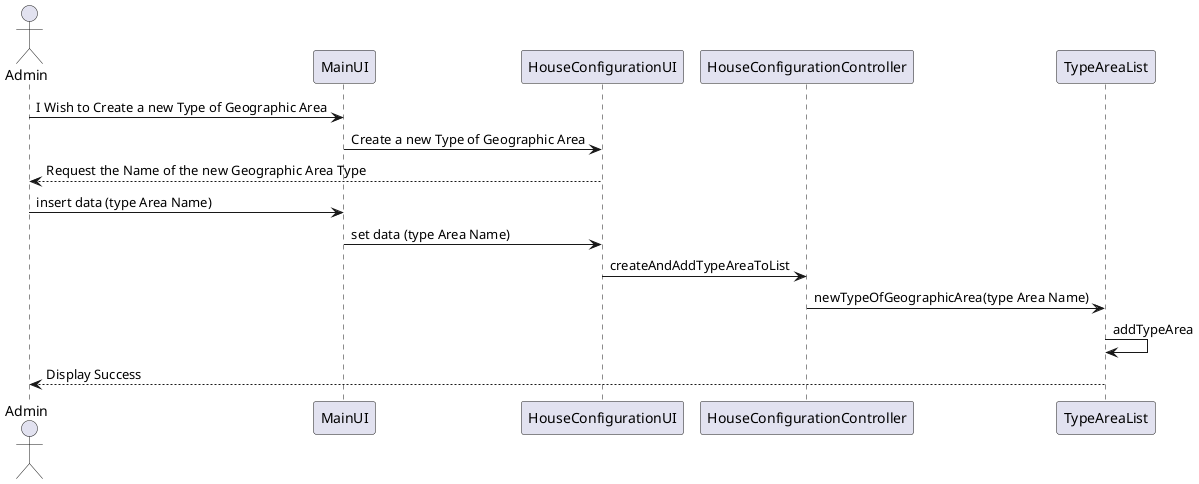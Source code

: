 @startuml
actor Admin

Admin->MainUI: I Wish to Create a new Type of Geographic Area
MainUI->HouseConfigurationUI: Create a new Type of Geographic Area
HouseConfigurationUI --> Admin: Request the Name of the new Geographic Area Type
Admin -> MainUI: insert data (type Area Name)
MainUI -> HouseConfigurationUI: set data (type Area Name)
HouseConfigurationUI -> HouseConfigurationController: createAndAddTypeAreaToList
HouseConfigurationController->TypeAreaList: newTypeOfGeographicArea(type Area Name)
TypeAreaList->TypeAreaList:addTypeArea
TypeAreaList-->Admin: Display Success
@enduml